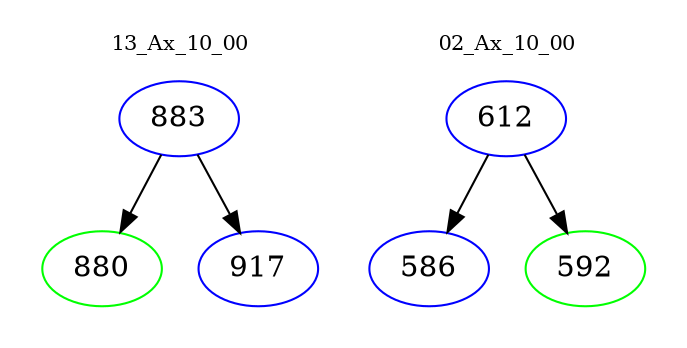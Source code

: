digraph{
subgraph cluster_0 {
color = white
label = "13_Ax_10_00";
fontsize=10;
T0_883 [label="883", color="blue"]
T0_883 -> T0_880 [color="black"]
T0_880 [label="880", color="green"]
T0_883 -> T0_917 [color="black"]
T0_917 [label="917", color="blue"]
}
subgraph cluster_1 {
color = white
label = "02_Ax_10_00";
fontsize=10;
T1_612 [label="612", color="blue"]
T1_612 -> T1_586 [color="black"]
T1_586 [label="586", color="blue"]
T1_612 -> T1_592 [color="black"]
T1_592 [label="592", color="green"]
}
}
